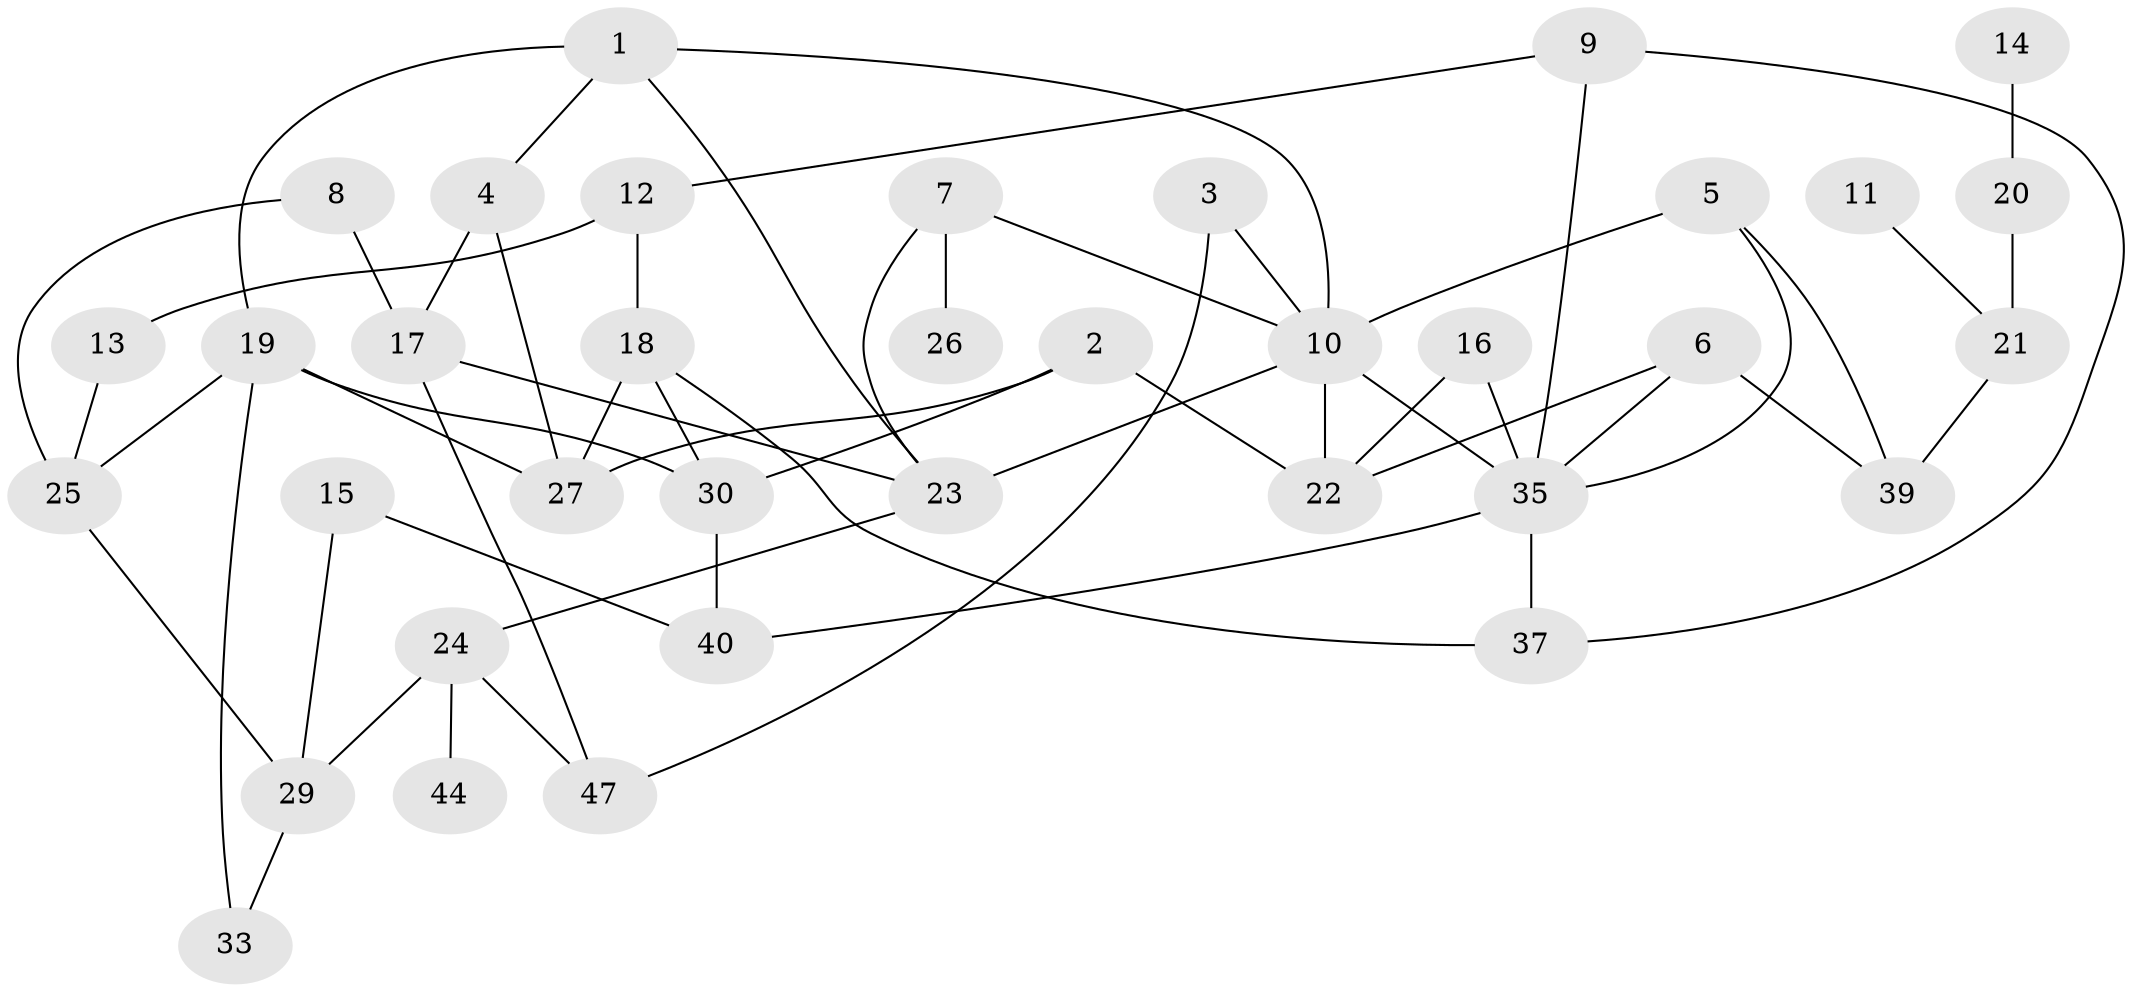 // original degree distribution, {4: 0.11827956989247312, 1: 0.16129032258064516, 2: 0.26881720430107525, 3: 0.3118279569892473, 6: 0.010752688172043012, 5: 0.021505376344086023, 0: 0.10752688172043011}
// Generated by graph-tools (version 1.1) at 2025/33/03/09/25 02:33:22]
// undirected, 36 vertices, 57 edges
graph export_dot {
graph [start="1"]
  node [color=gray90,style=filled];
  1;
  2;
  3;
  4;
  5;
  6;
  7;
  8;
  9;
  10;
  11;
  12;
  13;
  14;
  15;
  16;
  17;
  18;
  19;
  20;
  21;
  22;
  23;
  24;
  25;
  26;
  27;
  29;
  30;
  33;
  35;
  37;
  39;
  40;
  44;
  47;
  1 -- 4 [weight=1.0];
  1 -- 10 [weight=1.0];
  1 -- 19 [weight=1.0];
  1 -- 23 [weight=1.0];
  2 -- 22 [weight=1.0];
  2 -- 27 [weight=1.0];
  2 -- 30 [weight=1.0];
  3 -- 10 [weight=1.0];
  3 -- 47 [weight=1.0];
  4 -- 17 [weight=1.0];
  4 -- 27 [weight=1.0];
  5 -- 10 [weight=1.0];
  5 -- 35 [weight=1.0];
  5 -- 39 [weight=1.0];
  6 -- 22 [weight=1.0];
  6 -- 35 [weight=1.0];
  6 -- 39 [weight=1.0];
  7 -- 10 [weight=1.0];
  7 -- 23 [weight=1.0];
  7 -- 26 [weight=1.0];
  8 -- 17 [weight=1.0];
  8 -- 25 [weight=1.0];
  9 -- 12 [weight=1.0];
  9 -- 35 [weight=1.0];
  9 -- 37 [weight=1.0];
  10 -- 22 [weight=2.0];
  10 -- 23 [weight=1.0];
  10 -- 35 [weight=1.0];
  11 -- 21 [weight=1.0];
  12 -- 13 [weight=1.0];
  12 -- 18 [weight=1.0];
  13 -- 25 [weight=1.0];
  14 -- 20 [weight=1.0];
  15 -- 29 [weight=1.0];
  15 -- 40 [weight=1.0];
  16 -- 22 [weight=1.0];
  16 -- 35 [weight=1.0];
  17 -- 23 [weight=1.0];
  17 -- 47 [weight=1.0];
  18 -- 27 [weight=1.0];
  18 -- 30 [weight=1.0];
  18 -- 37 [weight=1.0];
  19 -- 25 [weight=1.0];
  19 -- 27 [weight=1.0];
  19 -- 30 [weight=1.0];
  19 -- 33 [weight=1.0];
  20 -- 21 [weight=1.0];
  21 -- 39 [weight=1.0];
  23 -- 24 [weight=1.0];
  24 -- 29 [weight=1.0];
  24 -- 44 [weight=1.0];
  24 -- 47 [weight=1.0];
  25 -- 29 [weight=1.0];
  29 -- 33 [weight=1.0];
  30 -- 40 [weight=2.0];
  35 -- 37 [weight=1.0];
  35 -- 40 [weight=1.0];
}
